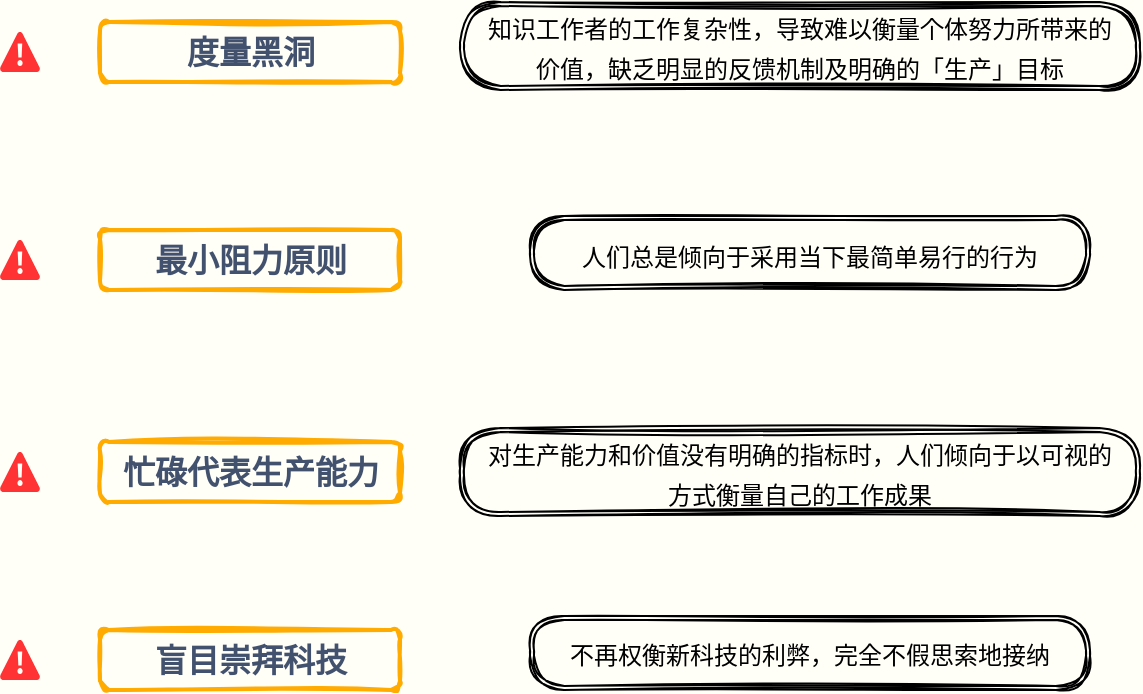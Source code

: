 <mxfile version="14.2.6" type="github">
  <diagram id="5hDAxi_boIst-9sQSkmx" name="第 1 页">
    <mxGraphModel dx="1141" dy="640" grid="0" gridSize="10" guides="1" tooltips="1" connect="0" arrows="1" fold="1" page="1" pageScale="1" pageWidth="827" pageHeight="1169" background="#FFFEF7" math="0" shadow="0">
      <root>
        <mxCell id="0" />
        <mxCell id="1" parent="0" />
        <mxCell id="ugjQtYivipN5QYXBh993-31" value="" style="group;rounded=1;" parent="1" vertex="1" connectable="0">
          <mxGeometry x="120" y="156" width="200" height="30" as="geometry" />
        </mxCell>
        <mxCell id="ugjQtYivipN5QYXBh993-19" value="" style="shape=mxgraph.azure.azure_alert;strokeColor=none;html=1;fillColor=#FF3333;shadow=0;rounded=1;" parent="ugjQtYivipN5QYXBh993-31" vertex="1">
          <mxGeometry y="5" width="20" height="20" as="geometry" />
        </mxCell>
        <mxCell id="ugjQtYivipN5QYXBh993-20" value="&lt;font style=&quot;font-size: 16px&quot;&gt;度量黑洞&lt;/font&gt;" style="dashed=0;html=1;strokeColor=#FFAB00;fontSize=12;align=center;fontStyle=1;strokeWidth=2;fontColor=#42526E;shadow=0;glass=0;fillColor=none;rounded=1;sketch=1;" parent="ugjQtYivipN5QYXBh993-31" vertex="1">
          <mxGeometry x="50" width="150" height="30" as="geometry" />
        </mxCell>
        <mxCell id="ugjQtYivipN5QYXBh993-32" value="" style="group;rounded=1;" parent="1" vertex="1" connectable="0">
          <mxGeometry x="120" y="260" width="200" height="30" as="geometry" />
        </mxCell>
        <mxCell id="ugjQtYivipN5QYXBh993-25" value="" style="shape=mxgraph.azure.azure_alert;strokeColor=none;html=1;fillColor=#FF3333;shadow=0;rounded=1;" parent="ugjQtYivipN5QYXBh993-32" vertex="1">
          <mxGeometry y="5" width="20" height="20" as="geometry" />
        </mxCell>
        <mxCell id="ugjQtYivipN5QYXBh993-26" value="&lt;span style=&quot;font-size: 16px&quot;&gt;最小阻力原则&lt;/span&gt;" style="dashed=0;html=1;strokeColor=#FFAB00;fontSize=12;align=center;fontStyle=1;strokeWidth=2;fontColor=#42526E;shadow=0;glass=0;fillColor=none;rounded=1;sketch=1;" parent="ugjQtYivipN5QYXBh993-32" vertex="1">
          <mxGeometry x="50" width="150" height="30" as="geometry" />
        </mxCell>
        <mxCell id="ugjQtYivipN5QYXBh993-33" value="" style="group;rounded=1;" parent="1" vertex="1" connectable="0">
          <mxGeometry x="120" y="366" width="200" height="30" as="geometry" />
        </mxCell>
        <mxCell id="ugjQtYivipN5QYXBh993-27" value="" style="shape=mxgraph.azure.azure_alert;strokeColor=none;html=1;fillColor=#FF3333;shadow=0;rounded=1;" parent="ugjQtYivipN5QYXBh993-33" vertex="1">
          <mxGeometry y="5" width="20" height="20" as="geometry" />
        </mxCell>
        <mxCell id="ugjQtYivipN5QYXBh993-28" value="&lt;span style=&quot;font-size: 16px&quot;&gt;忙碌代表生产能力&lt;/span&gt;" style="dashed=0;html=1;strokeColor=#FFAB00;fontSize=12;align=center;fontStyle=1;strokeWidth=2;fontColor=#42526E;shadow=0;glass=0;fillColor=none;rounded=1;sketch=1;" parent="ugjQtYivipN5QYXBh993-33" vertex="1">
          <mxGeometry x="50" width="150" height="30" as="geometry" />
        </mxCell>
        <mxCell id="ugjQtYivipN5QYXBh993-34" value="" style="group;rounded=1;" parent="1" vertex="1" connectable="0">
          <mxGeometry x="120" y="460" width="200" height="30" as="geometry" />
        </mxCell>
        <mxCell id="ugjQtYivipN5QYXBh993-29" value="" style="shape=mxgraph.azure.azure_alert;strokeColor=none;html=1;fillColor=#FF3333;shadow=0;rounded=1;" parent="ugjQtYivipN5QYXBh993-34" vertex="1">
          <mxGeometry y="5" width="20" height="20" as="geometry" />
        </mxCell>
        <mxCell id="ugjQtYivipN5QYXBh993-30" value="&lt;span style=&quot;font-size: 16px&quot;&gt;盲目崇拜科技&lt;/span&gt;" style="dashed=0;html=1;strokeColor=#FFAB00;fontSize=12;align=center;fontStyle=1;strokeWidth=2;fontColor=#42526E;shadow=0;glass=0;fillColor=none;rounded=1;sketch=1;" parent="ugjQtYivipN5QYXBh993-34" vertex="1">
          <mxGeometry x="50" width="150" height="30" as="geometry" />
        </mxCell>
        <mxCell id="ugjQtYivipN5QYXBh993-36" value="&lt;font style=&quot;font-size: 12px&quot;&gt;知识工作者的工作复杂性，导致难以衡量个体努力所带来的价值，缺乏明显的反馈机制及明确的「生产」目标&lt;/font&gt;" style="shape=ext;double=1;rounded=1;whiteSpace=wrap;html=1;shadow=0;glass=0;sketch=1;strokeColor=#000000;fillColor=none;fontSize=16;fontColor=#000000;align=center;arcSize=46;spacingTop=2;spacingLeft=6;spacingRight=6;spacingBottom=2;" parent="1" vertex="1">
          <mxGeometry x="350" y="146" width="340" height="44" as="geometry" />
        </mxCell>
        <mxCell id="ugjQtYivipN5QYXBh993-38" value="&lt;span style=&quot;font-size: 12px&quot;&gt;人们总是倾向于采用当下最简单易行的行为&lt;/span&gt;" style="shape=ext;double=1;rounded=1;whiteSpace=wrap;html=1;shadow=0;glass=0;sketch=1;strokeColor=#000000;fillColor=none;fontSize=16;fontColor=#000000;align=center;arcSize=46;spacingTop=2;spacingLeft=6;spacingRight=6;spacingBottom=2;" parent="1" vertex="1">
          <mxGeometry x="385" y="253" width="280" height="37" as="geometry" />
        </mxCell>
        <mxCell id="ugjQtYivipN5QYXBh993-39" value="&lt;span style=&quot;font-size: 12px&quot;&gt;对生产能力和价值没有明确的指标时，人们倾向于以可视的方式衡量自己的工作成果&lt;/span&gt;" style="shape=ext;double=1;rounded=1;whiteSpace=wrap;html=1;shadow=0;glass=0;sketch=1;strokeColor=#000000;fillColor=none;fontSize=16;fontColor=#000000;align=center;arcSize=46;spacingTop=2;spacingLeft=6;spacingRight=6;spacingBottom=2;" parent="1" vertex="1">
          <mxGeometry x="350" y="359" width="340" height="44" as="geometry" />
        </mxCell>
        <mxCell id="ugjQtYivipN5QYXBh993-40" value="&lt;font style=&quot;font-size: 12px&quot;&gt;不再权衡新科技的利弊，完全不假思索地接纳&lt;/font&gt;" style="shape=ext;double=1;rounded=1;whiteSpace=wrap;html=1;shadow=0;glass=0;sketch=1;strokeColor=#000000;fillColor=none;fontSize=14;fontColor=#000000;align=center;arcSize=46;spacingTop=2;spacingLeft=6;spacingRight=6;spacingBottom=2;" parent="1" vertex="1">
          <mxGeometry x="385" y="453" width="280" height="37" as="geometry" />
        </mxCell>
      </root>
    </mxGraphModel>
  </diagram>
</mxfile>

